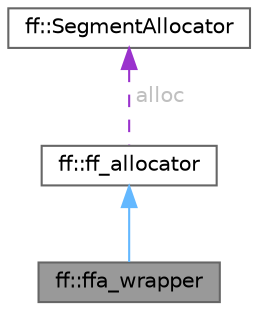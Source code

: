 digraph "ff::ffa_wrapper"
{
 // LATEX_PDF_SIZE
  bgcolor="transparent";
  edge [fontname=Helvetica,fontsize=10,labelfontname=Helvetica,labelfontsize=10];
  node [fontname=Helvetica,fontsize=10,shape=box,height=0.2,width=0.4];
  Node1 [id="Node000001",label="ff::ffa_wrapper",height=0.2,width=0.4,color="gray40", fillcolor="grey60", style="filled", fontcolor="black",tooltip=" "];
  Node2 -> Node1 [id="edge3_Node000001_Node000002",dir="back",color="steelblue1",style="solid",tooltip=" "];
  Node2 [id="Node000002",label="ff::ff_allocator",height=0.2,width=0.4,color="gray40", fillcolor="white", style="filled",URL="$classff_1_1ff__allocator.html",tooltip="The ff_allocator, based on the idea of the Slab allocator"];
  Node3 -> Node2 [id="edge4_Node000002_Node000003",dir="back",color="darkorchid3",style="dashed",tooltip=" ",label=" alloc",fontcolor="grey" ];
  Node3 [id="Node000003",label="ff::SegmentAllocator",height=0.2,width=0.4,color="gray40", fillcolor="white", style="filled",URL="$classff_1_1_segment_allocator.html",tooltip=" "];
}
